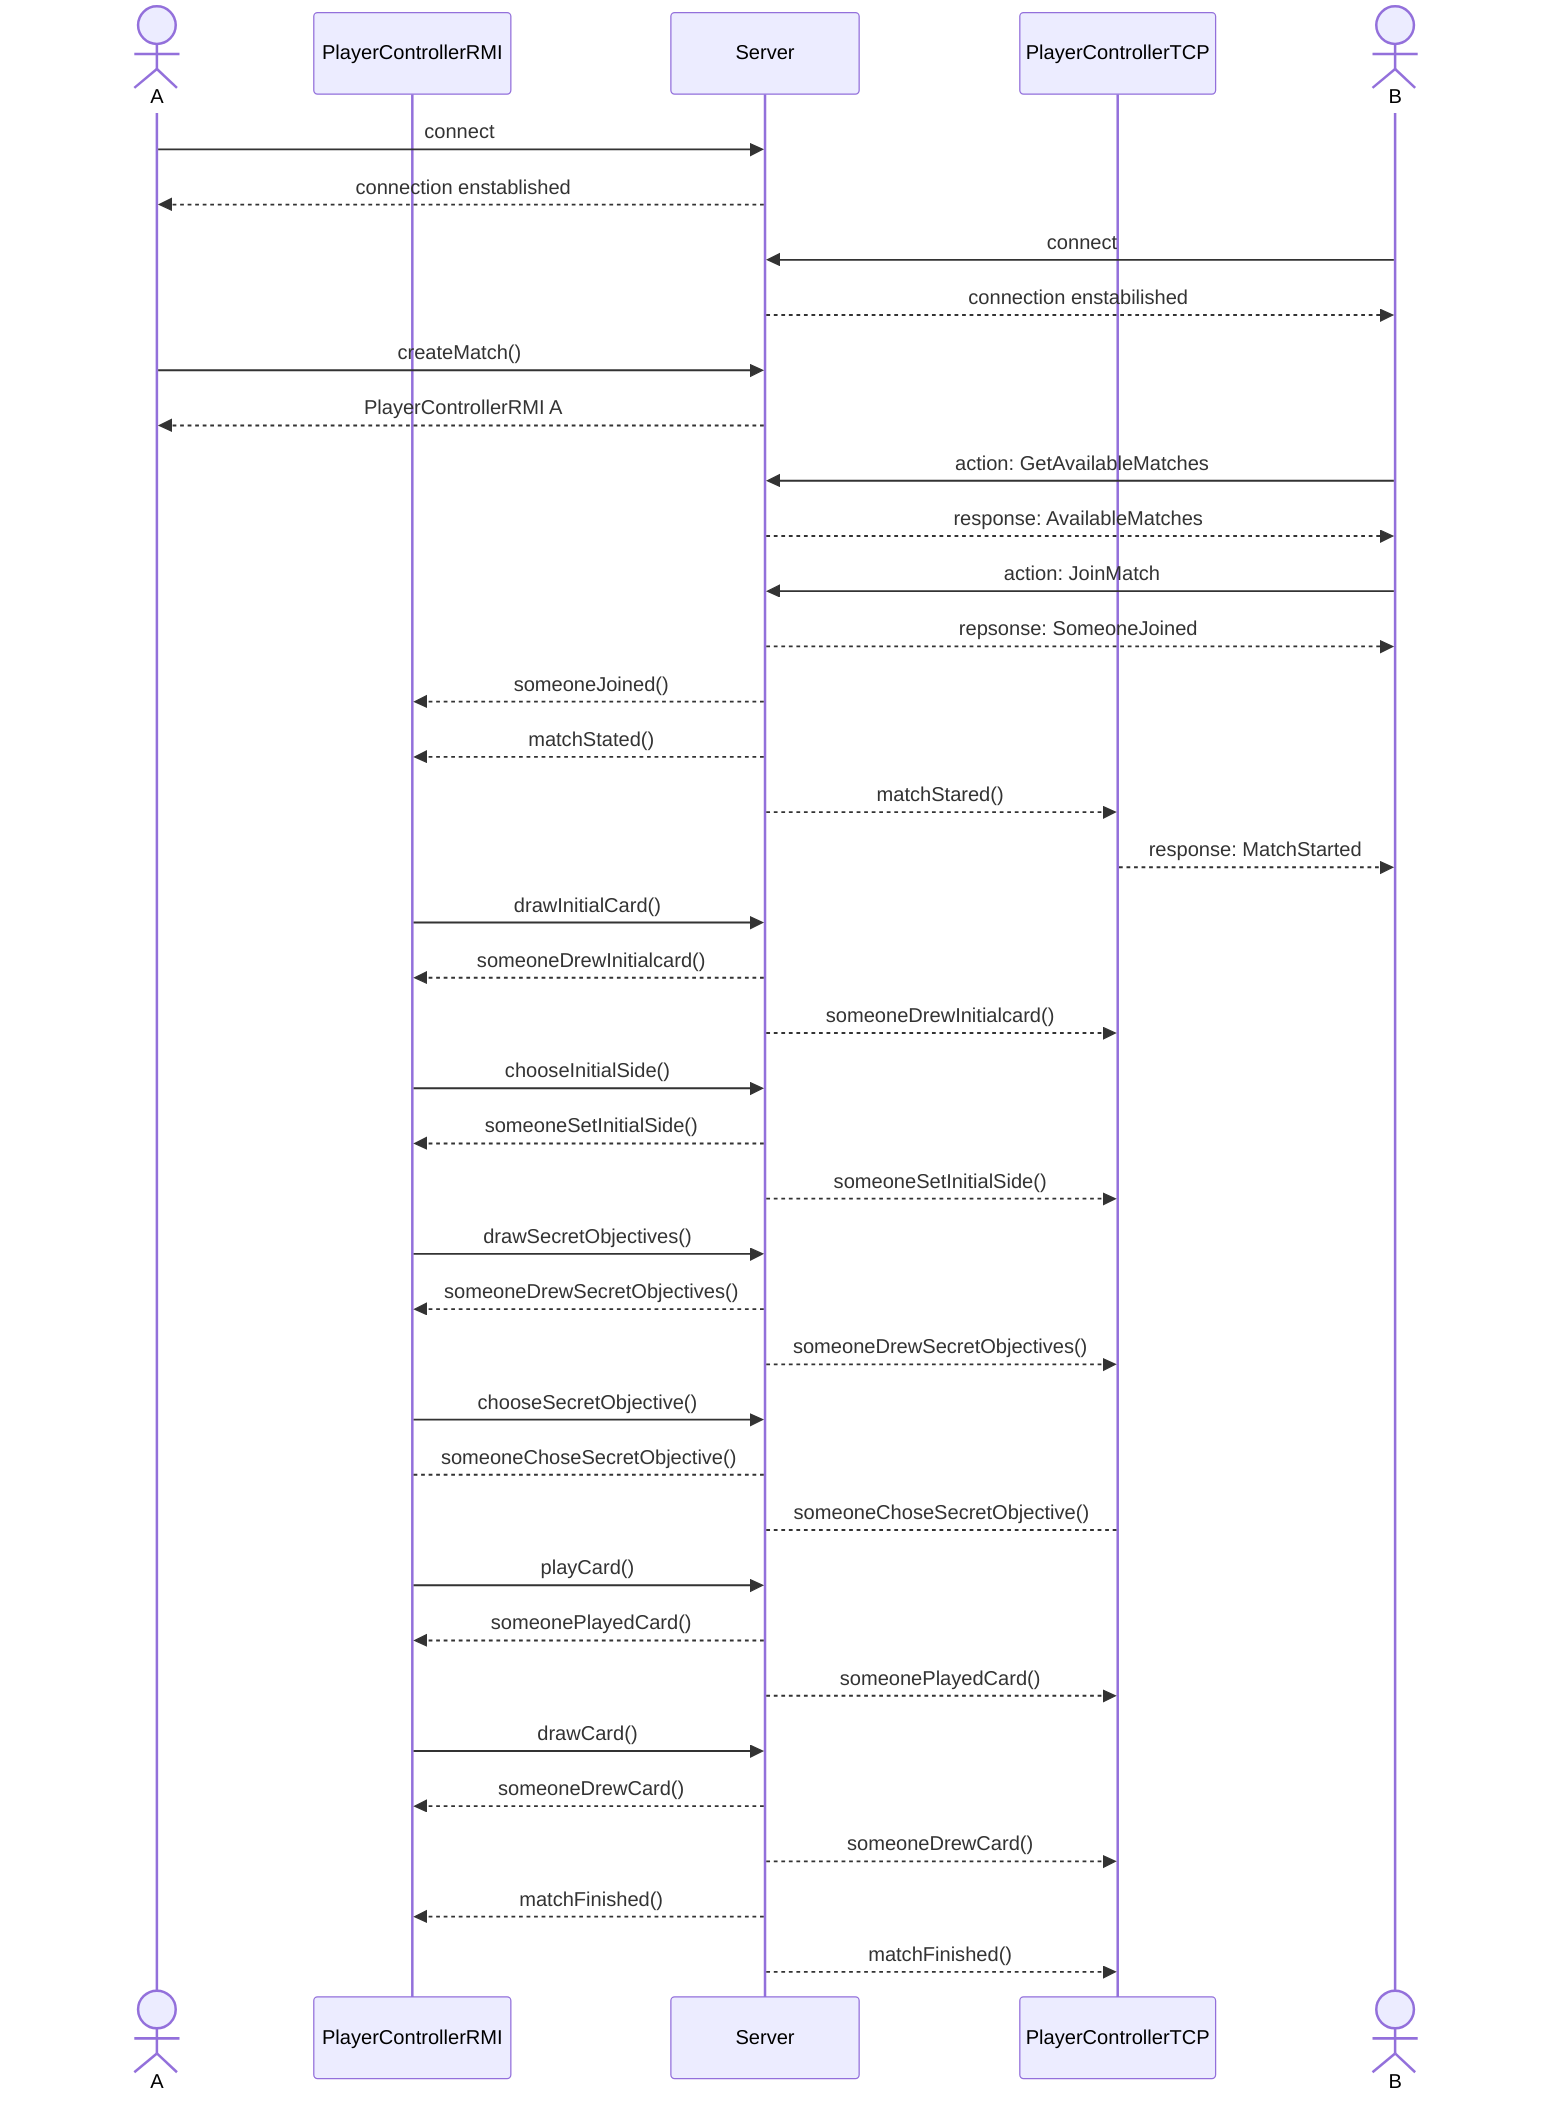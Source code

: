 sequenceDiagram
    actor A;
    participant PlayerControllerRMI
    participant Server;
    participant PlayerControllerTCP
    actor B;
    %% Start connection
    A ->> Server: connect
    Server -->> A: connection enstablished
    B ->> Server: connect
    Server -->> B: connection enstabilished
    %% Choose match
    A ->> Server: createMatch()
    Server -->> A: PlayerControllerRMI A
    B ->> Server: action: GetAvailableMatches
    Server -->> B: response: AvailableMatches
    B ->> Server: action: JoinMatch
    Server -->> B: repsonse: SomeoneJoined
    Server -->> PlayerControllerRMI: someoneJoined()
    %% MatchStarted
    Server -->> PlayerControllerRMI: matchStated()
    Server -->> PlayerControllerTCP: matchStared()
    PlayerControllerTCP -->> B: response: MatchStarted

    PlayerControllerRMI ->> Server: drawInitialCard()
    Server -->> PlayerControllerRMI: someoneDrewInitialcard()
    Server -->> PlayerControllerTCP: someoneDrewInitialcard()
    PlayerControllerRMI ->> Server: chooseInitialSide()
    Server -->> PlayerControllerRMI: someoneSetInitialSide()
    Server -->> PlayerControllerTCP: someoneSetInitialSide()
    %% Repeat the thing for PlayerControllerTCP
    PlayerControllerRMI ->> Server: drawSecretObjectives()
    Server -->> PlayerControllerRMI: someoneDrewSecretObjectives()
    Server -->> PlayerControllerTCP: someoneDrewSecretObjectives()
    PlayerControllerRMI ->> Server: chooseSecretObjective()
    Server --> PlayerControllerRMI: someoneChoseSecretObjective()
    Server --> PlayerControllerTCP: someoneChoseSecretObjective()
    %% Repeat for PlayerControllerTCP
    PlayerControllerRMI ->> Server: playCard()
    Server -->> PlayerControllerRMI: someonePlayedCard()
    Server -->> PlayerControllerTCP: someonePlayedCard()
    PlayerControllerRMI ->> Server: drawCard()
    Server -->> PlayerControllerRMI: someoneDrewCard()
    Server -->> PlayerControllerTCP: someoneDrewCard()
    %% FinishRanking
    Server -->> PlayerControllerRMI: matchFinished()
    Server -->> PlayerControllerTCP: matchFinished()